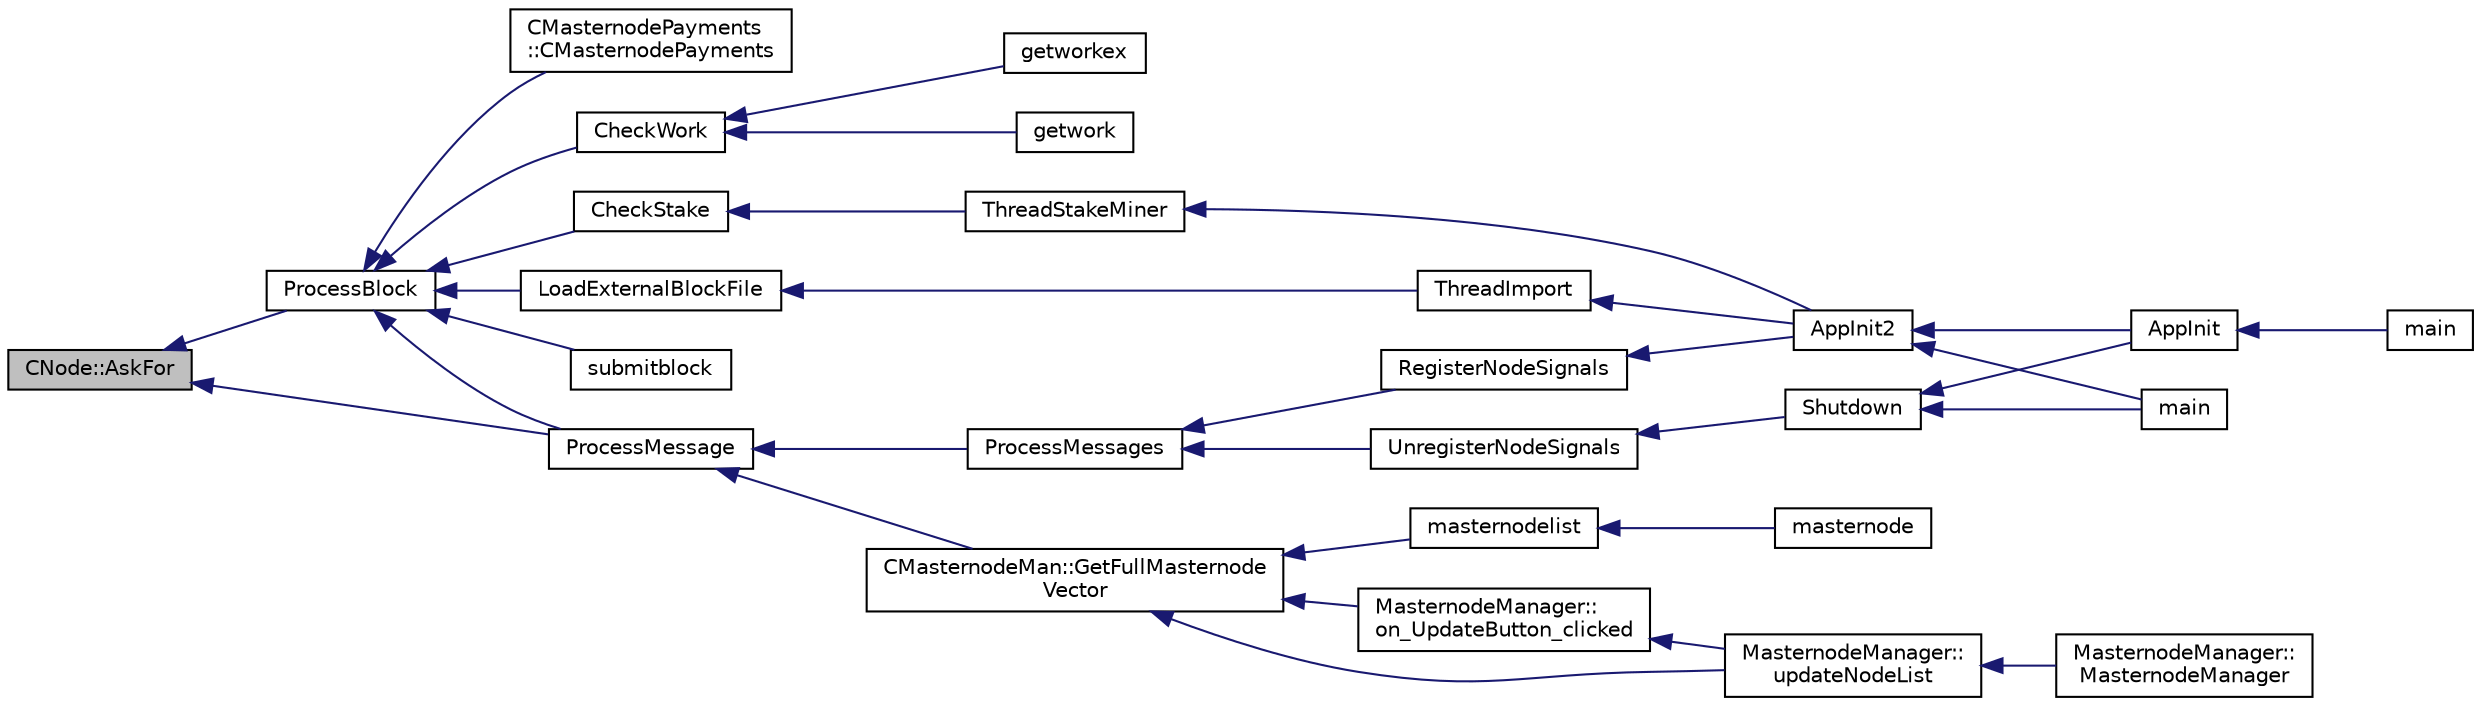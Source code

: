 digraph "CNode::AskFor"
{
  edge [fontname="Helvetica",fontsize="10",labelfontname="Helvetica",labelfontsize="10"];
  node [fontname="Helvetica",fontsize="10",shape=record];
  rankdir="LR";
  Node274 [label="CNode::AskFor",height=0.2,width=0.4,color="black", fillcolor="grey75", style="filled", fontcolor="black"];
  Node274 -> Node275 [dir="back",color="midnightblue",fontsize="10",style="solid",fontname="Helvetica"];
  Node275 [label="ProcessBlock",height=0.2,width=0.4,color="black", fillcolor="white", style="filled",URL="$d4/dbf/main_8h.html#a7c8a7be3439bb5e1e40548a332a3cf29"];
  Node275 -> Node276 [dir="back",color="midnightblue",fontsize="10",style="solid",fontname="Helvetica"];
  Node276 [label="LoadExternalBlockFile",height=0.2,width=0.4,color="black", fillcolor="white", style="filled",URL="$df/d0a/main_8cpp.html#afbdbbb5a1b376748e5460cbcf644a9af"];
  Node276 -> Node277 [dir="back",color="midnightblue",fontsize="10",style="solid",fontname="Helvetica"];
  Node277 [label="ThreadImport",height=0.2,width=0.4,color="black", fillcolor="white", style="filled",URL="$d4/dbf/main_8h.html#a0189c34248cd89bbbe20d4d6045bd7c9"];
  Node277 -> Node278 [dir="back",color="midnightblue",fontsize="10",style="solid",fontname="Helvetica"];
  Node278 [label="AppInit2",height=0.2,width=0.4,color="black", fillcolor="white", style="filled",URL="$d8/dc0/init_8h.html#a1a4c1bfbf6ba1db77e988b89b9cadfd3",tooltip="Initialize ion. "];
  Node278 -> Node279 [dir="back",color="midnightblue",fontsize="10",style="solid",fontname="Helvetica"];
  Node279 [label="AppInit",height=0.2,width=0.4,color="black", fillcolor="white", style="filled",URL="$d4/d35/iond_8cpp.html#ac59316b767e6984e1285f0531275286b"];
  Node279 -> Node280 [dir="back",color="midnightblue",fontsize="10",style="solid",fontname="Helvetica"];
  Node280 [label="main",height=0.2,width=0.4,color="black", fillcolor="white", style="filled",URL="$d4/d35/iond_8cpp.html#a0ddf1224851353fc92bfbff6f499fa97"];
  Node278 -> Node281 [dir="back",color="midnightblue",fontsize="10",style="solid",fontname="Helvetica"];
  Node281 [label="main",height=0.2,width=0.4,color="black", fillcolor="white", style="filled",URL="$d5/d2d/ion_8cpp.html#a0ddf1224851353fc92bfbff6f499fa97"];
  Node275 -> Node282 [dir="back",color="midnightblue",fontsize="10",style="solid",fontname="Helvetica"];
  Node282 [label="ProcessMessage",height=0.2,width=0.4,color="black", fillcolor="white", style="filled",URL="$df/d0a/main_8cpp.html#a8ba92b1a4bce3c835e887a9073d17d8e"];
  Node282 -> Node283 [dir="back",color="midnightblue",fontsize="10",style="solid",fontname="Helvetica"];
  Node283 [label="ProcessMessages",height=0.2,width=0.4,color="black", fillcolor="white", style="filled",URL="$d4/dbf/main_8h.html#a196f9318f02448b85b28d612698934fd"];
  Node283 -> Node284 [dir="back",color="midnightblue",fontsize="10",style="solid",fontname="Helvetica"];
  Node284 [label="RegisterNodeSignals",height=0.2,width=0.4,color="black", fillcolor="white", style="filled",URL="$d4/dbf/main_8h.html#ab02615ff65f91d69f8d786ec900baa8a",tooltip="Register with a network node to receive its signals. "];
  Node284 -> Node278 [dir="back",color="midnightblue",fontsize="10",style="solid",fontname="Helvetica"];
  Node283 -> Node285 [dir="back",color="midnightblue",fontsize="10",style="solid",fontname="Helvetica"];
  Node285 [label="UnregisterNodeSignals",height=0.2,width=0.4,color="black", fillcolor="white", style="filled",URL="$d4/dbf/main_8h.html#a3ef0cc6e9d9d6435ee2a5569244d6ebd",tooltip="Unregister a network node. "];
  Node285 -> Node286 [dir="back",color="midnightblue",fontsize="10",style="solid",fontname="Helvetica"];
  Node286 [label="Shutdown",height=0.2,width=0.4,color="black", fillcolor="white", style="filled",URL="$d8/dc0/init_8h.html#ac5f038c2b480cf9ef5e19e3eba8dbaf9"];
  Node286 -> Node279 [dir="back",color="midnightblue",fontsize="10",style="solid",fontname="Helvetica"];
  Node286 -> Node281 [dir="back",color="midnightblue",fontsize="10",style="solid",fontname="Helvetica"];
  Node282 -> Node287 [dir="back",color="midnightblue",fontsize="10",style="solid",fontname="Helvetica"];
  Node287 [label="CMasternodeMan::GetFullMasternode\lVector",height=0.2,width=0.4,color="black", fillcolor="white", style="filled",URL="$dc/d6b/class_c_masternode_man.html#ab39e213a7601e1bef2eba1d5d63206f5"];
  Node287 -> Node288 [dir="back",color="midnightblue",fontsize="10",style="solid",fontname="Helvetica"];
  Node288 [label="MasternodeManager::\lupdateNodeList",height=0.2,width=0.4,color="black", fillcolor="white", style="filled",URL="$d9/d70/class_masternode_manager.html#a5485a8bd6ccf673027165cc1207dfae9"];
  Node288 -> Node289 [dir="back",color="midnightblue",fontsize="10",style="solid",fontname="Helvetica"];
  Node289 [label="MasternodeManager::\lMasternodeManager",height=0.2,width=0.4,color="black", fillcolor="white", style="filled",URL="$d9/d70/class_masternode_manager.html#ad18cb99065e056e6b791e2356de826bf"];
  Node287 -> Node290 [dir="back",color="midnightblue",fontsize="10",style="solid",fontname="Helvetica"];
  Node290 [label="MasternodeManager::\lon_UpdateButton_clicked",height=0.2,width=0.4,color="black", fillcolor="white", style="filled",URL="$d9/d70/class_masternode_manager.html#ae8d07b4d869e3eb09fe1be445eff0430"];
  Node290 -> Node288 [dir="back",color="midnightblue",fontsize="10",style="solid",fontname="Helvetica"];
  Node287 -> Node291 [dir="back",color="midnightblue",fontsize="10",style="solid",fontname="Helvetica"];
  Node291 [label="masternodelist",height=0.2,width=0.4,color="black", fillcolor="white", style="filled",URL="$d5/d6b/rpcstashedsend_8cpp.html#a3a7ed7e37f21eb2912afc6e776f7236c"];
  Node291 -> Node292 [dir="back",color="midnightblue",fontsize="10",style="solid",fontname="Helvetica"];
  Node292 [label="masternode",height=0.2,width=0.4,color="black", fillcolor="white", style="filled",URL="$d5/d6b/rpcstashedsend_8cpp.html#a30609e443aeb47c29ed0878d16b1b5e1"];
  Node275 -> Node293 [dir="back",color="midnightblue",fontsize="10",style="solid",fontname="Helvetica"];
  Node293 [label="CMasternodePayments\l::CMasternodePayments",height=0.2,width=0.4,color="black", fillcolor="white", style="filled",URL="$dc/d9a/class_c_masternode_payments.html#a4b9454f265a927528c881716e7649973"];
  Node275 -> Node294 [dir="back",color="midnightblue",fontsize="10",style="solid",fontname="Helvetica"];
  Node294 [label="CheckWork",height=0.2,width=0.4,color="black", fillcolor="white", style="filled",URL="$de/d13/miner_8h.html#aadd8a05aa6d8fae1c0f4daa5e971a12a",tooltip="Check mined proof-of-work block. "];
  Node294 -> Node295 [dir="back",color="midnightblue",fontsize="10",style="solid",fontname="Helvetica"];
  Node295 [label="getworkex",height=0.2,width=0.4,color="black", fillcolor="white", style="filled",URL="$d4/ddd/rpcmining_8cpp.html#aa40f86dc468a3f2ef4a3bba99e20a069"];
  Node294 -> Node296 [dir="back",color="midnightblue",fontsize="10",style="solid",fontname="Helvetica"];
  Node296 [label="getwork",height=0.2,width=0.4,color="black", fillcolor="white", style="filled",URL="$d4/ddd/rpcmining_8cpp.html#a356be62c93d38267a7da9e1cb644d547"];
  Node275 -> Node297 [dir="back",color="midnightblue",fontsize="10",style="solid",fontname="Helvetica"];
  Node297 [label="CheckStake",height=0.2,width=0.4,color="black", fillcolor="white", style="filled",URL="$de/d13/miner_8h.html#a68be4bcfa03b86095641eac5ca996fed",tooltip="Check mined proof-of-stake block. "];
  Node297 -> Node298 [dir="back",color="midnightblue",fontsize="10",style="solid",fontname="Helvetica"];
  Node298 [label="ThreadStakeMiner",height=0.2,width=0.4,color="black", fillcolor="white", style="filled",URL="$d6/de3/miner_8cpp.html#a31faece5ef0e403969b3d3debd79b352"];
  Node298 -> Node278 [dir="back",color="midnightblue",fontsize="10",style="solid",fontname="Helvetica"];
  Node275 -> Node299 [dir="back",color="midnightblue",fontsize="10",style="solid",fontname="Helvetica"];
  Node299 [label="submitblock",height=0.2,width=0.4,color="black", fillcolor="white", style="filled",URL="$d4/ddd/rpcmining_8cpp.html#a6fc1aa077add8cb1c74207056616134d"];
  Node274 -> Node282 [dir="back",color="midnightblue",fontsize="10",style="solid",fontname="Helvetica"];
}
